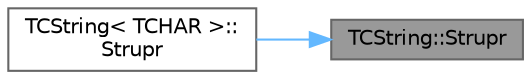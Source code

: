 digraph "TCString::Strupr"
{
 // INTERACTIVE_SVG=YES
 // LATEX_PDF_SIZE
  bgcolor="transparent";
  edge [fontname=Helvetica,fontsize=10,labelfontname=Helvetica,labelfontsize=10];
  node [fontname=Helvetica,fontsize=10,shape=box,height=0.2,width=0.4];
  rankdir="RL";
  Node1 [id="Node000001",label="TCString::Strupr",height=0.2,width=0.4,color="gray40", fillcolor="grey60", style="filled", fontcolor="black",tooltip="strupr wrapper"];
  Node1 -> Node2 [id="edge1_Node000001_Node000002",dir="back",color="steelblue1",style="solid",tooltip=" "];
  Node2 [id="Node000002",label="TCString\< TCHAR \>::\lStrupr",height=0.2,width=0.4,color="grey40", fillcolor="white", style="filled",URL="$df/d74/structTCString.html#abf3370043a217555234c7577c96fdc92",tooltip=" "];
}
